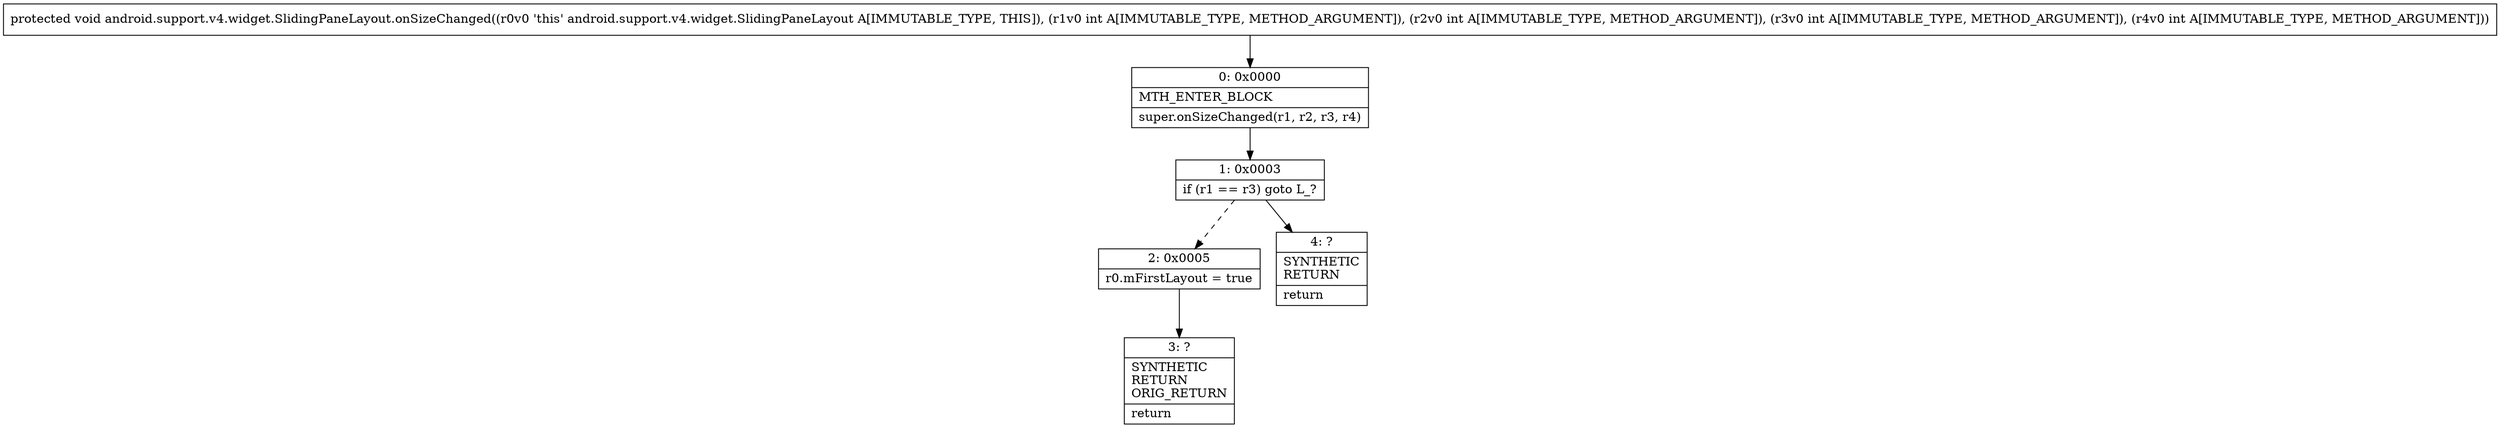 digraph "CFG forandroid.support.v4.widget.SlidingPaneLayout.onSizeChanged(IIII)V" {
Node_0 [shape=record,label="{0\:\ 0x0000|MTH_ENTER_BLOCK\l|super.onSizeChanged(r1, r2, r3, r4)\l}"];
Node_1 [shape=record,label="{1\:\ 0x0003|if (r1 == r3) goto L_?\l}"];
Node_2 [shape=record,label="{2\:\ 0x0005|r0.mFirstLayout = true\l}"];
Node_3 [shape=record,label="{3\:\ ?|SYNTHETIC\lRETURN\lORIG_RETURN\l|return\l}"];
Node_4 [shape=record,label="{4\:\ ?|SYNTHETIC\lRETURN\l|return\l}"];
MethodNode[shape=record,label="{protected void android.support.v4.widget.SlidingPaneLayout.onSizeChanged((r0v0 'this' android.support.v4.widget.SlidingPaneLayout A[IMMUTABLE_TYPE, THIS]), (r1v0 int A[IMMUTABLE_TYPE, METHOD_ARGUMENT]), (r2v0 int A[IMMUTABLE_TYPE, METHOD_ARGUMENT]), (r3v0 int A[IMMUTABLE_TYPE, METHOD_ARGUMENT]), (r4v0 int A[IMMUTABLE_TYPE, METHOD_ARGUMENT])) }"];
MethodNode -> Node_0;
Node_0 -> Node_1;
Node_1 -> Node_2[style=dashed];
Node_1 -> Node_4;
Node_2 -> Node_3;
}

